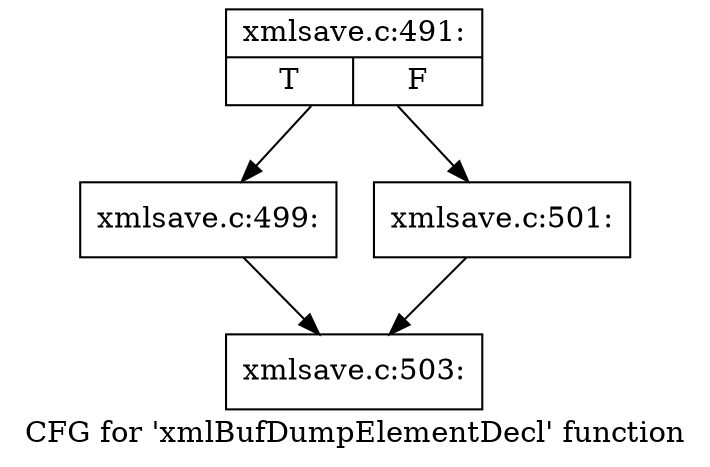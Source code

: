 digraph "CFG for 'xmlBufDumpElementDecl' function" {
	label="CFG for 'xmlBufDumpElementDecl' function";

	Node0x5686e90 [shape=record,label="{xmlsave.c:491:|{<s0>T|<s1>F}}"];
	Node0x5686e90 -> Node0x5692bf0;
	Node0x5686e90 -> Node0x5692c40;
	Node0x5692bf0 [shape=record,label="{xmlsave.c:499:}"];
	Node0x5692bf0 -> Node0x5687170;
	Node0x5692c40 [shape=record,label="{xmlsave.c:501:}"];
	Node0x5692c40 -> Node0x5687170;
	Node0x5687170 [shape=record,label="{xmlsave.c:503:}"];
}
